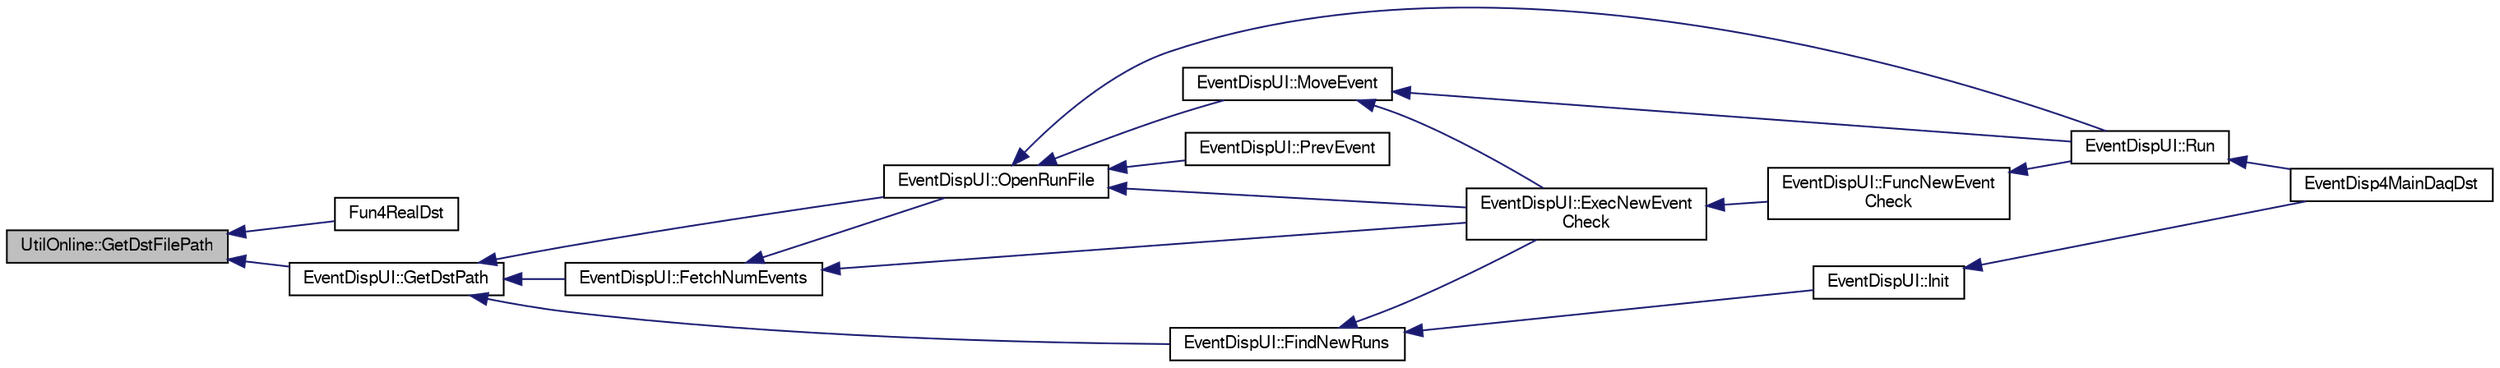 digraph "UtilOnline::GetDstFilePath"
{
  bgcolor="transparent";
  edge [fontname="FreeSans",fontsize="10",labelfontname="FreeSans",labelfontsize="10"];
  node [fontname="FreeSans",fontsize="10",shape=record];
  rankdir="LR";
  Node1 [label="UtilOnline::GetDstFilePath",height=0.2,width=0.4,color="black", fillcolor="grey75", style="filled" fontcolor="black"];
  Node1 -> Node2 [dir="back",color="midnightblue",fontsize="10",style="solid",fontname="FreeSans"];
  Node2 [label="Fun4RealDst",height=0.2,width=0.4,color="black",URL="$da/daa/Fun4RealDst_8C.html#af2bc551d71266cd8c5a6daeea6a861d8",tooltip="Fun4MainDaq.C: Fun4all macro to decode the MainDAQ data. "];
  Node1 -> Node3 [dir="back",color="midnightblue",fontsize="10",style="solid",fontname="FreeSans"];
  Node3 [label="EventDispUI::GetDstPath",height=0.2,width=0.4,color="black",URL="$d8/d6d/classEventDispUI.html#af268cfd51f1a67dca68fda0c6aebb85d"];
  Node3 -> Node4 [dir="back",color="midnightblue",fontsize="10",style="solid",fontname="FreeSans"];
  Node4 [label="EventDispUI::FetchNumEvents",height=0.2,width=0.4,color="black",URL="$d8/d6d/classEventDispUI.html#a4415e14e165ca0ac6345f0dd329a1771"];
  Node4 -> Node5 [dir="back",color="midnightblue",fontsize="10",style="solid",fontname="FreeSans"];
  Node5 [label="EventDispUI::ExecNewEvent\lCheck",height=0.2,width=0.4,color="black",URL="$d8/d6d/classEventDispUI.html#a981ae05d65de438d952e0de96e5c5668"];
  Node5 -> Node6 [dir="back",color="midnightblue",fontsize="10",style="solid",fontname="FreeSans"];
  Node6 [label="EventDispUI::FuncNewEvent\lCheck",height=0.2,width=0.4,color="black",URL="$d8/d6d/classEventDispUI.html#a134e46147eb8dd92bf6557a609984a00"];
  Node6 -> Node7 [dir="back",color="midnightblue",fontsize="10",style="solid",fontname="FreeSans"];
  Node7 [label="EventDispUI::Run",height=0.2,width=0.4,color="black",URL="$d8/d6d/classEventDispUI.html#a7f8c09eb13c68412e90040c07ce9ee84"];
  Node7 -> Node8 [dir="back",color="midnightblue",fontsize="10",style="solid",fontname="FreeSans"];
  Node8 [label="EventDisp4MainDaqDst",height=0.2,width=0.4,color="black",URL="$d6/d9e/EventDisp4MainDaqDst_8C.html#a52e0269749883c6976db81717ead7d9b"];
  Node4 -> Node9 [dir="back",color="midnightblue",fontsize="10",style="solid",fontname="FreeSans"];
  Node9 [label="EventDispUI::OpenRunFile",height=0.2,width=0.4,color="black",URL="$d8/d6d/classEventDispUI.html#a22cb7989db6df3bfcbe93a96edc8be7a"];
  Node9 -> Node5 [dir="back",color="midnightblue",fontsize="10",style="solid",fontname="FreeSans"];
  Node9 -> Node10 [dir="back",color="midnightblue",fontsize="10",style="solid",fontname="FreeSans"];
  Node10 [label="EventDispUI::MoveEvent",height=0.2,width=0.4,color="black",URL="$d8/d6d/classEventDispUI.html#a56a1055e13ce1e361c85c1820e44a9b3"];
  Node10 -> Node5 [dir="back",color="midnightblue",fontsize="10",style="solid",fontname="FreeSans"];
  Node10 -> Node7 [dir="back",color="midnightblue",fontsize="10",style="solid",fontname="FreeSans"];
  Node9 -> Node11 [dir="back",color="midnightblue",fontsize="10",style="solid",fontname="FreeSans"];
  Node11 [label="EventDispUI::PrevEvent",height=0.2,width=0.4,color="black",URL="$d8/d6d/classEventDispUI.html#ae9dafaeb3aef27cf0a38037faf17562d"];
  Node9 -> Node7 [dir="back",color="midnightblue",fontsize="10",style="solid",fontname="FreeSans"];
  Node3 -> Node12 [dir="back",color="midnightblue",fontsize="10",style="solid",fontname="FreeSans"];
  Node12 [label="EventDispUI::FindNewRuns",height=0.2,width=0.4,color="black",URL="$d8/d6d/classEventDispUI.html#a0991f3931a82692df5eab2255b019ed5"];
  Node12 -> Node5 [dir="back",color="midnightblue",fontsize="10",style="solid",fontname="FreeSans"];
  Node12 -> Node13 [dir="back",color="midnightblue",fontsize="10",style="solid",fontname="FreeSans"];
  Node13 [label="EventDispUI::Init",height=0.2,width=0.4,color="black",URL="$d8/d6d/classEventDispUI.html#ade77656ea5f91dd60c45c07bda1e0dc6"];
  Node13 -> Node8 [dir="back",color="midnightblue",fontsize="10",style="solid",fontname="FreeSans"];
  Node3 -> Node9 [dir="back",color="midnightblue",fontsize="10",style="solid",fontname="FreeSans"];
}

